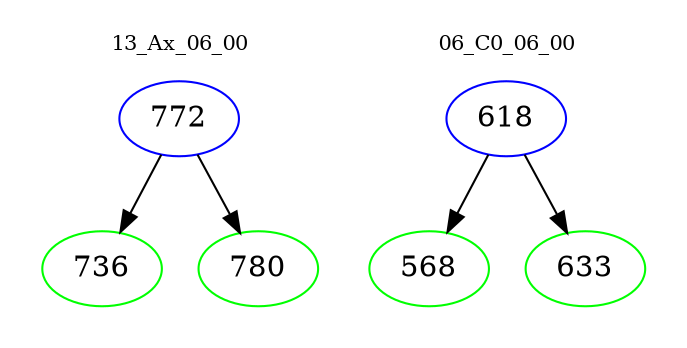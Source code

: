 digraph{
subgraph cluster_0 {
color = white
label = "13_Ax_06_00";
fontsize=10;
T0_772 [label="772", color="blue"]
T0_772 -> T0_736 [color="black"]
T0_736 [label="736", color="green"]
T0_772 -> T0_780 [color="black"]
T0_780 [label="780", color="green"]
}
subgraph cluster_1 {
color = white
label = "06_C0_06_00";
fontsize=10;
T1_618 [label="618", color="blue"]
T1_618 -> T1_568 [color="black"]
T1_568 [label="568", color="green"]
T1_618 -> T1_633 [color="black"]
T1_633 [label="633", color="green"]
}
}
